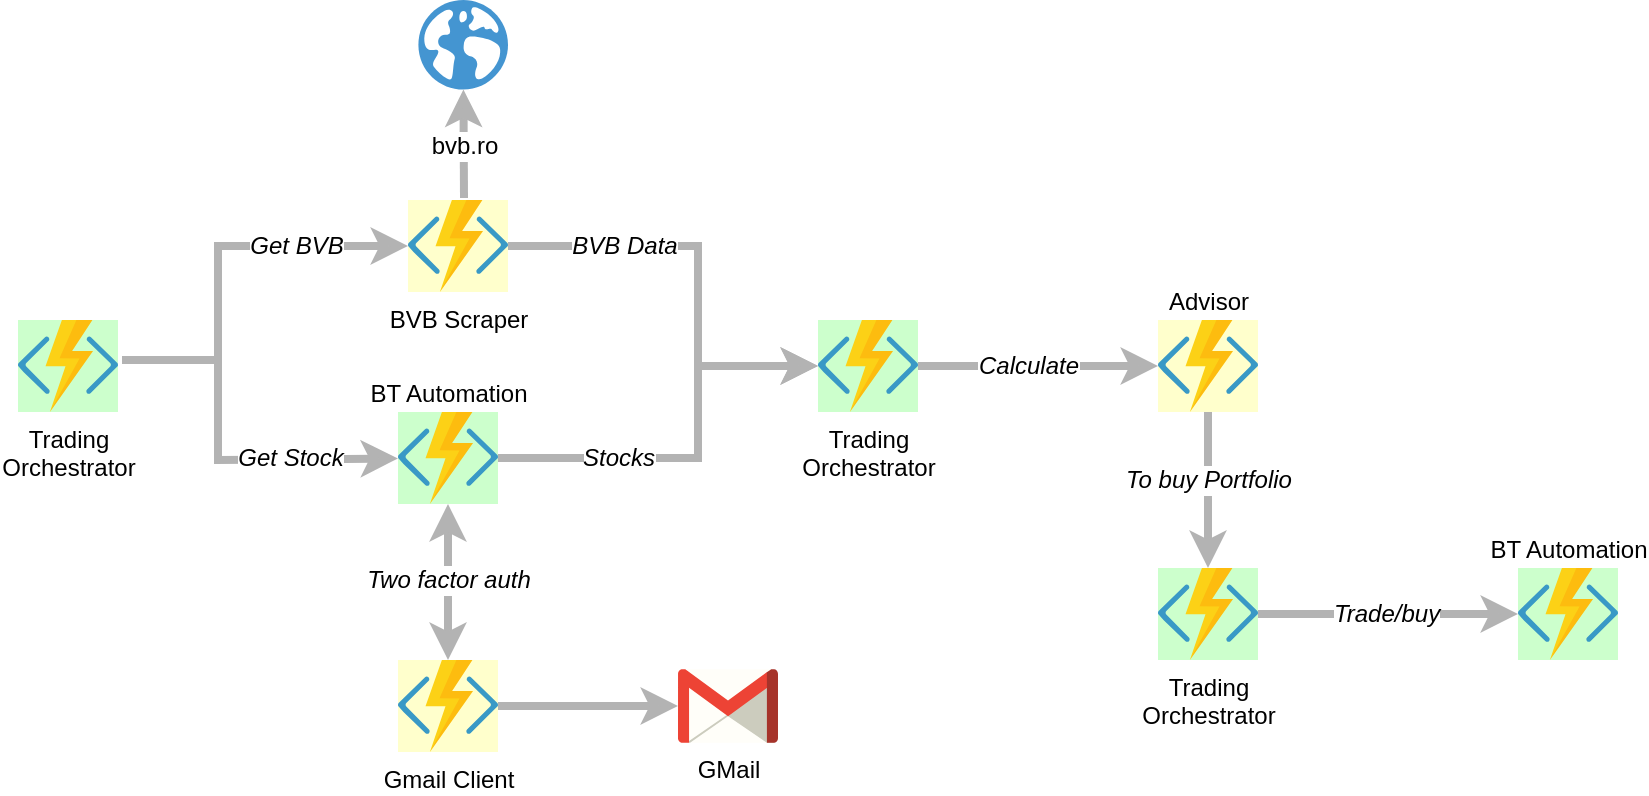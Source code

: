 <mxfile version="12.8.1" type="github">
  <diagram id="Ht1M8jgEwFfnCIfOTk4-" name="Page-1">
    <mxGraphModel dx="1422" dy="762" grid="1" gridSize="10" guides="1" tooltips="1" connect="1" arrows="1" fold="1" page="1" pageScale="1" pageWidth="1169" pageHeight="827" math="0" shadow="0">
      <root>
        <mxCell id="0" />
        <mxCell id="1" parent="0" />
        <mxCell id="Ciq0yB8opKBCNrTVTSC3-29" value="" style="rounded=0;orthogonalLoop=1;jettySize=auto;html=1;strokeColor=#B3B3B3;strokeWidth=4;startArrow=classic;startFill=1;" edge="1" parent="1" source="Ciq0yB8opKBCNrTVTSC3-9" target="Ciq0yB8opKBCNrTVTSC3-20">
          <mxGeometry relative="1" as="geometry" />
        </mxCell>
        <mxCell id="Ciq0yB8opKBCNrTVTSC3-30" value="&lt;i&gt;Two factor auth&lt;/i&gt;" style="text;html=1;align=center;verticalAlign=middle;resizable=0;points=[];labelBackgroundColor=#ffffff;" vertex="1" connectable="0" parent="Ciq0yB8opKBCNrTVTSC3-29">
          <mxGeometry x="0.323" relative="1" as="geometry">
            <mxPoint y="-14" as="offset" />
          </mxGeometry>
        </mxCell>
        <mxCell id="Ciq0yB8opKBCNrTVTSC3-40" value="" style="edgeStyle=orthogonalEdgeStyle;rounded=0;orthogonalLoop=1;jettySize=auto;html=1;startArrow=none;startFill=0;strokeColor=#B3B3B3;strokeWidth=4;" edge="1" parent="1" source="Ciq0yB8opKBCNrTVTSC3-5" target="Ciq0yB8opKBCNrTVTSC3-17">
          <mxGeometry relative="1" as="geometry">
            <mxPoint x="405" y="193" as="targetPoint" />
            <Array as="points">
              <mxPoint x="420" y="193" />
              <mxPoint x="420" y="253" />
            </Array>
          </mxGeometry>
        </mxCell>
        <mxCell id="Ciq0yB8opKBCNrTVTSC3-41" value="&lt;i&gt;BVB Data&lt;/i&gt;" style="text;html=1;align=center;verticalAlign=middle;resizable=0;points=[];labelBackgroundColor=#ffffff;" vertex="1" connectable="0" parent="Ciq0yB8opKBCNrTVTSC3-40">
          <mxGeometry x="-0.385" y="4" relative="1" as="geometry">
            <mxPoint x="-8" y="4" as="offset" />
          </mxGeometry>
        </mxCell>
        <mxCell id="Ciq0yB8opKBCNrTVTSC3-5" value="BVB Scraper" style="aspect=fixed;html=1;points=[];align=center;image;fontSize=12;image=img/lib/mscae/Functions.svg;imageBackground=#FFFFCC;" vertex="1" parent="1">
          <mxGeometry x="275" y="170" width="50" height="46" as="geometry" />
        </mxCell>
        <mxCell id="Ciq0yB8opKBCNrTVTSC3-8" value="Trading &lt;br&gt;Orchestrator" style="aspect=fixed;html=1;points=[];align=center;image;fontSize=12;image=img/lib/mscae/Functions.svg;imageBackground=#CCFFCC;" vertex="1" parent="1">
          <mxGeometry x="80" y="230" width="50" height="46" as="geometry" />
        </mxCell>
        <mxCell id="Ciq0yB8opKBCNrTVTSC3-49" value="" style="edgeStyle=none;rounded=0;orthogonalLoop=1;jettySize=auto;html=1;startArrow=none;startFill=0;strokeColor=#B3B3B3;strokeWidth=4;" edge="1" parent="1" source="Ciq0yB8opKBCNrTVTSC3-9" target="Ciq0yB8opKBCNrTVTSC3-17">
          <mxGeometry relative="1" as="geometry">
            <mxPoint x="400" y="299" as="targetPoint" />
            <Array as="points">
              <mxPoint x="420" y="299" />
              <mxPoint x="420" y="253" />
            </Array>
          </mxGeometry>
        </mxCell>
        <mxCell id="Ciq0yB8opKBCNrTVTSC3-50" value="&lt;i&gt;Stocks&lt;/i&gt;" style="text;html=1;align=center;verticalAlign=middle;resizable=0;points=[];labelBackgroundColor=#ffffff;" vertex="1" connectable="0" parent="Ciq0yB8opKBCNrTVTSC3-49">
          <mxGeometry x="-0.233" y="-1" relative="1" as="geometry">
            <mxPoint x="-19" y="-1" as="offset" />
          </mxGeometry>
        </mxCell>
        <mxCell id="Ciq0yB8opKBCNrTVTSC3-9" value="BT Automation" style="aspect=fixed;html=1;points=[];align=center;image;fontSize=12;image=img/lib/mscae/Functions.svg;imageBackground=#CCFFCC;noLabel=0;labelPosition=center;verticalLabelPosition=top;verticalAlign=bottom;" vertex="1" parent="1">
          <mxGeometry x="270" y="276" width="50" height="46" as="geometry" />
        </mxCell>
        <mxCell id="Ciq0yB8opKBCNrTVTSC3-10" value="" style="endArrow=classic;html=1;rounded=0;exitX=1.04;exitY=0.435;exitDx=0;exitDy=0;exitPerimeter=0;strokeWidth=4;strokeColor=#B3B3B3;" edge="1" parent="1" source="Ciq0yB8opKBCNrTVTSC3-8" target="Ciq0yB8opKBCNrTVTSC3-5">
          <mxGeometry width="50" height="50" relative="1" as="geometry">
            <mxPoint x="160" y="240" as="sourcePoint" />
            <mxPoint x="280" y="240" as="targetPoint" />
            <Array as="points">
              <mxPoint x="180" y="250" />
              <mxPoint x="180" y="193" />
            </Array>
          </mxGeometry>
        </mxCell>
        <mxCell id="Ciq0yB8opKBCNrTVTSC3-16" value="&lt;i&gt;Get BVB&lt;/i&gt;" style="text;html=1;align=center;verticalAlign=middle;resizable=0;points=[];labelBackgroundColor=#ffffff;" vertex="1" connectable="0" parent="Ciq0yB8opKBCNrTVTSC3-10">
          <mxGeometry x="0.433" relative="1" as="geometry">
            <mxPoint as="offset" />
          </mxGeometry>
        </mxCell>
        <mxCell id="Ciq0yB8opKBCNrTVTSC3-14" value="" style="endArrow=classic;html=1;rounded=0;strokeWidth=4;strokeColor=#B3B3B3;" edge="1" parent="1" target="Ciq0yB8opKBCNrTVTSC3-9">
          <mxGeometry width="50" height="50" relative="1" as="geometry">
            <mxPoint x="140" y="250" as="sourcePoint" />
            <mxPoint x="270" y="203" as="targetPoint" />
            <Array as="points">
              <mxPoint x="180" y="250" />
              <mxPoint x="180" y="300" />
            </Array>
          </mxGeometry>
        </mxCell>
        <mxCell id="Ciq0yB8opKBCNrTVTSC3-15" value="&lt;i&gt;Get Stock&lt;/i&gt;" style="text;html=1;align=center;verticalAlign=middle;resizable=0;points=[];labelBackgroundColor=#ffffff;" vertex="1" connectable="0" parent="Ciq0yB8opKBCNrTVTSC3-14">
          <mxGeometry x="0.4" y="3" relative="1" as="geometry">
            <mxPoint y="2.31" as="offset" />
          </mxGeometry>
        </mxCell>
        <mxCell id="Ciq0yB8opKBCNrTVTSC3-53" value="" style="edgeStyle=none;rounded=0;orthogonalLoop=1;jettySize=auto;html=1;startArrow=none;startFill=0;strokeColor=#B3B3B3;strokeWidth=4;" edge="1" parent="1" source="Ciq0yB8opKBCNrTVTSC3-17" target="Ciq0yB8opKBCNrTVTSC3-51">
          <mxGeometry relative="1" as="geometry">
            <mxPoint x="610" y="253" as="targetPoint" />
          </mxGeometry>
        </mxCell>
        <mxCell id="Ciq0yB8opKBCNrTVTSC3-54" value="&lt;i&gt;Calculate&lt;/i&gt;" style="text;html=1;align=center;verticalAlign=middle;resizable=0;points=[];labelBackgroundColor=#ffffff;" vertex="1" connectable="0" parent="Ciq0yB8opKBCNrTVTSC3-53">
          <mxGeometry x="-0.24" y="2" relative="1" as="geometry">
            <mxPoint x="9" y="2" as="offset" />
          </mxGeometry>
        </mxCell>
        <mxCell id="Ciq0yB8opKBCNrTVTSC3-17" value="Trading &lt;br&gt;Orchestrator" style="aspect=fixed;html=1;points=[];align=center;image;fontSize=12;image=img/lib/mscae/Functions.svg;imageBackground=#CCFFCC;labelPosition=center;verticalLabelPosition=bottom;verticalAlign=top;" vertex="1" parent="1">
          <mxGeometry x="480" y="230" width="50" height="46" as="geometry" />
        </mxCell>
        <mxCell id="Ciq0yB8opKBCNrTVTSC3-59" value="" style="edgeStyle=none;rounded=0;orthogonalLoop=1;jettySize=auto;html=1;startArrow=none;startFill=0;strokeColor=#B3B3B3;strokeWidth=4;" edge="1" parent="1" source="Ciq0yB8opKBCNrTVTSC3-20" target="Ciq0yB8opKBCNrTVTSC3-61">
          <mxGeometry relative="1" as="geometry">
            <mxPoint x="410" y="423.502" as="targetPoint" />
          </mxGeometry>
        </mxCell>
        <mxCell id="Ciq0yB8opKBCNrTVTSC3-20" value="Gmail Client" style="aspect=fixed;html=1;points=[];align=center;image;fontSize=12;image=img/lib/mscae/Functions.svg;imageBackground=#FFFFCC;" vertex="1" parent="1">
          <mxGeometry x="270" y="400" width="50" height="46" as="geometry" />
        </mxCell>
        <mxCell id="Ciq0yB8opKBCNrTVTSC3-23" value="" style="shadow=0;dashed=0;html=1;strokeColor=none;fillColor=#4495D1;labelPosition=center;verticalLabelPosition=bottom;verticalAlign=top;align=center;outlineConnect=0;shape=mxgraph.veeam.globe;" vertex="1" parent="1">
          <mxGeometry x="280.2" y="70" width="44.8" height="44.8" as="geometry" />
        </mxCell>
        <mxCell id="Ciq0yB8opKBCNrTVTSC3-24" value="" style="endArrow=classic;html=1;rounded=0;exitX=0.56;exitY=-0.022;exitDx=0;exitDy=0;exitPerimeter=0;strokeWidth=4;strokeColor=#B3B3B3;" edge="1" parent="1" source="Ciq0yB8opKBCNrTVTSC3-5" target="Ciq0yB8opKBCNrTVTSC3-23">
          <mxGeometry width="50" height="50" relative="1" as="geometry">
            <mxPoint x="139.6" y="230.01" as="sourcePoint" />
            <mxPoint x="282.6" y="173" as="targetPoint" />
            <Array as="points" />
          </mxGeometry>
        </mxCell>
        <mxCell id="Ciq0yB8opKBCNrTVTSC3-25" value="bvb.ro" style="text;html=1;align=center;verticalAlign=middle;resizable=0;points=[];labelBackgroundColor=#ffffff;" vertex="1" connectable="0" parent="Ciq0yB8opKBCNrTVTSC3-24">
          <mxGeometry x="0.433" relative="1" as="geometry">
            <mxPoint x="-0.21" y="13.01" as="offset" />
          </mxGeometry>
        </mxCell>
        <mxCell id="Ciq0yB8opKBCNrTVTSC3-56" value="" style="edgeStyle=none;rounded=0;orthogonalLoop=1;jettySize=auto;html=1;startArrow=none;startFill=0;strokeColor=#B3B3B3;strokeWidth=4;" edge="1" parent="1" source="Ciq0yB8opKBCNrTVTSC3-51" target="Ciq0yB8opKBCNrTVTSC3-55">
          <mxGeometry relative="1" as="geometry" />
        </mxCell>
        <mxCell id="Ciq0yB8opKBCNrTVTSC3-62" value="To buy Portfolio" style="text;html=1;align=center;verticalAlign=middle;resizable=0;points=[];labelBackgroundColor=#ffffff;fontStyle=2" vertex="1" connectable="0" parent="Ciq0yB8opKBCNrTVTSC3-56">
          <mxGeometry x="-0.615" relative="1" as="geometry">
            <mxPoint y="19" as="offset" />
          </mxGeometry>
        </mxCell>
        <mxCell id="Ciq0yB8opKBCNrTVTSC3-51" value="Advisor" style="aspect=fixed;html=1;points=[];align=center;image;fontSize=12;image=img/lib/mscae/Functions.svg;imageBackground=#FFFFCC;labelPosition=center;verticalLabelPosition=top;verticalAlign=bottom;" vertex="1" parent="1">
          <mxGeometry x="650" y="230" width="50" height="46" as="geometry" />
        </mxCell>
        <mxCell id="Ciq0yB8opKBCNrTVTSC3-65" value="" style="edgeStyle=none;rounded=0;orthogonalLoop=1;jettySize=auto;html=1;startArrow=none;startFill=0;strokeColor=#B3B3B3;strokeWidth=4;" edge="1" parent="1" source="Ciq0yB8opKBCNrTVTSC3-55" target="Ciq0yB8opKBCNrTVTSC3-63">
          <mxGeometry relative="1" as="geometry">
            <mxPoint x="780" y="377" as="targetPoint" />
          </mxGeometry>
        </mxCell>
        <mxCell id="Ciq0yB8opKBCNrTVTSC3-66" value="Trade/buy" style="text;html=1;align=center;verticalAlign=middle;resizable=0;points=[];labelBackgroundColor=#ffffff;fontStyle=2" vertex="1" connectable="0" parent="Ciq0yB8opKBCNrTVTSC3-65">
          <mxGeometry x="-0.347" y="-1" relative="1" as="geometry">
            <mxPoint x="21" y="-1" as="offset" />
          </mxGeometry>
        </mxCell>
        <mxCell id="Ciq0yB8opKBCNrTVTSC3-55" value="Trading &lt;br&gt;Orchestrator" style="aspect=fixed;html=1;points=[];align=center;image;fontSize=12;image=img/lib/mscae/Functions.svg;imageBackground=#CCFFCC;labelPosition=center;verticalLabelPosition=bottom;verticalAlign=top;" vertex="1" parent="1">
          <mxGeometry x="650" y="354" width="50" height="46" as="geometry" />
        </mxCell>
        <mxCell id="Ciq0yB8opKBCNrTVTSC3-61" value="GMail" style="dashed=0;outlineConnect=0;html=1;align=center;labelPosition=center;verticalLabelPosition=bottom;verticalAlign=top;shape=mxgraph.weblogos.gmail" vertex="1" parent="1">
          <mxGeometry x="410" y="404.6" width="50" height="36.8" as="geometry" />
        </mxCell>
        <mxCell id="Ciq0yB8opKBCNrTVTSC3-63" value="BT Automation" style="aspect=fixed;html=1;points=[];align=center;image;fontSize=12;image=img/lib/mscae/Functions.svg;imageBackground=#CCFFCC;noLabel=0;labelPosition=center;verticalLabelPosition=top;verticalAlign=bottom;" vertex="1" parent="1">
          <mxGeometry x="830" y="354" width="50" height="46" as="geometry" />
        </mxCell>
      </root>
    </mxGraphModel>
  </diagram>
</mxfile>
